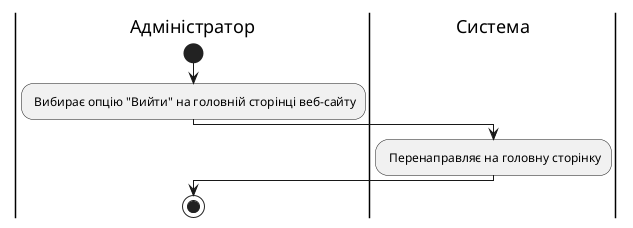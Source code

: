<center style="
    border-radius:4px;
    border: 1px solid #cfd7e6;
    box-shadow: 0 1px 3px 0 rgba(89,105,129,.05), 0 1px 1px 0 rgba(0,0,0,.025);
    padding: 1em;"
    >

@startuml
    |Адміністратор|
    start;
        : Вибирає опцію "Вийти" на головній сторінці веб-сайту;
    |Система|
        : Перенаправляє на головну сторінку;
    |Адміністратор|
        stop;
@enduml

</center>
